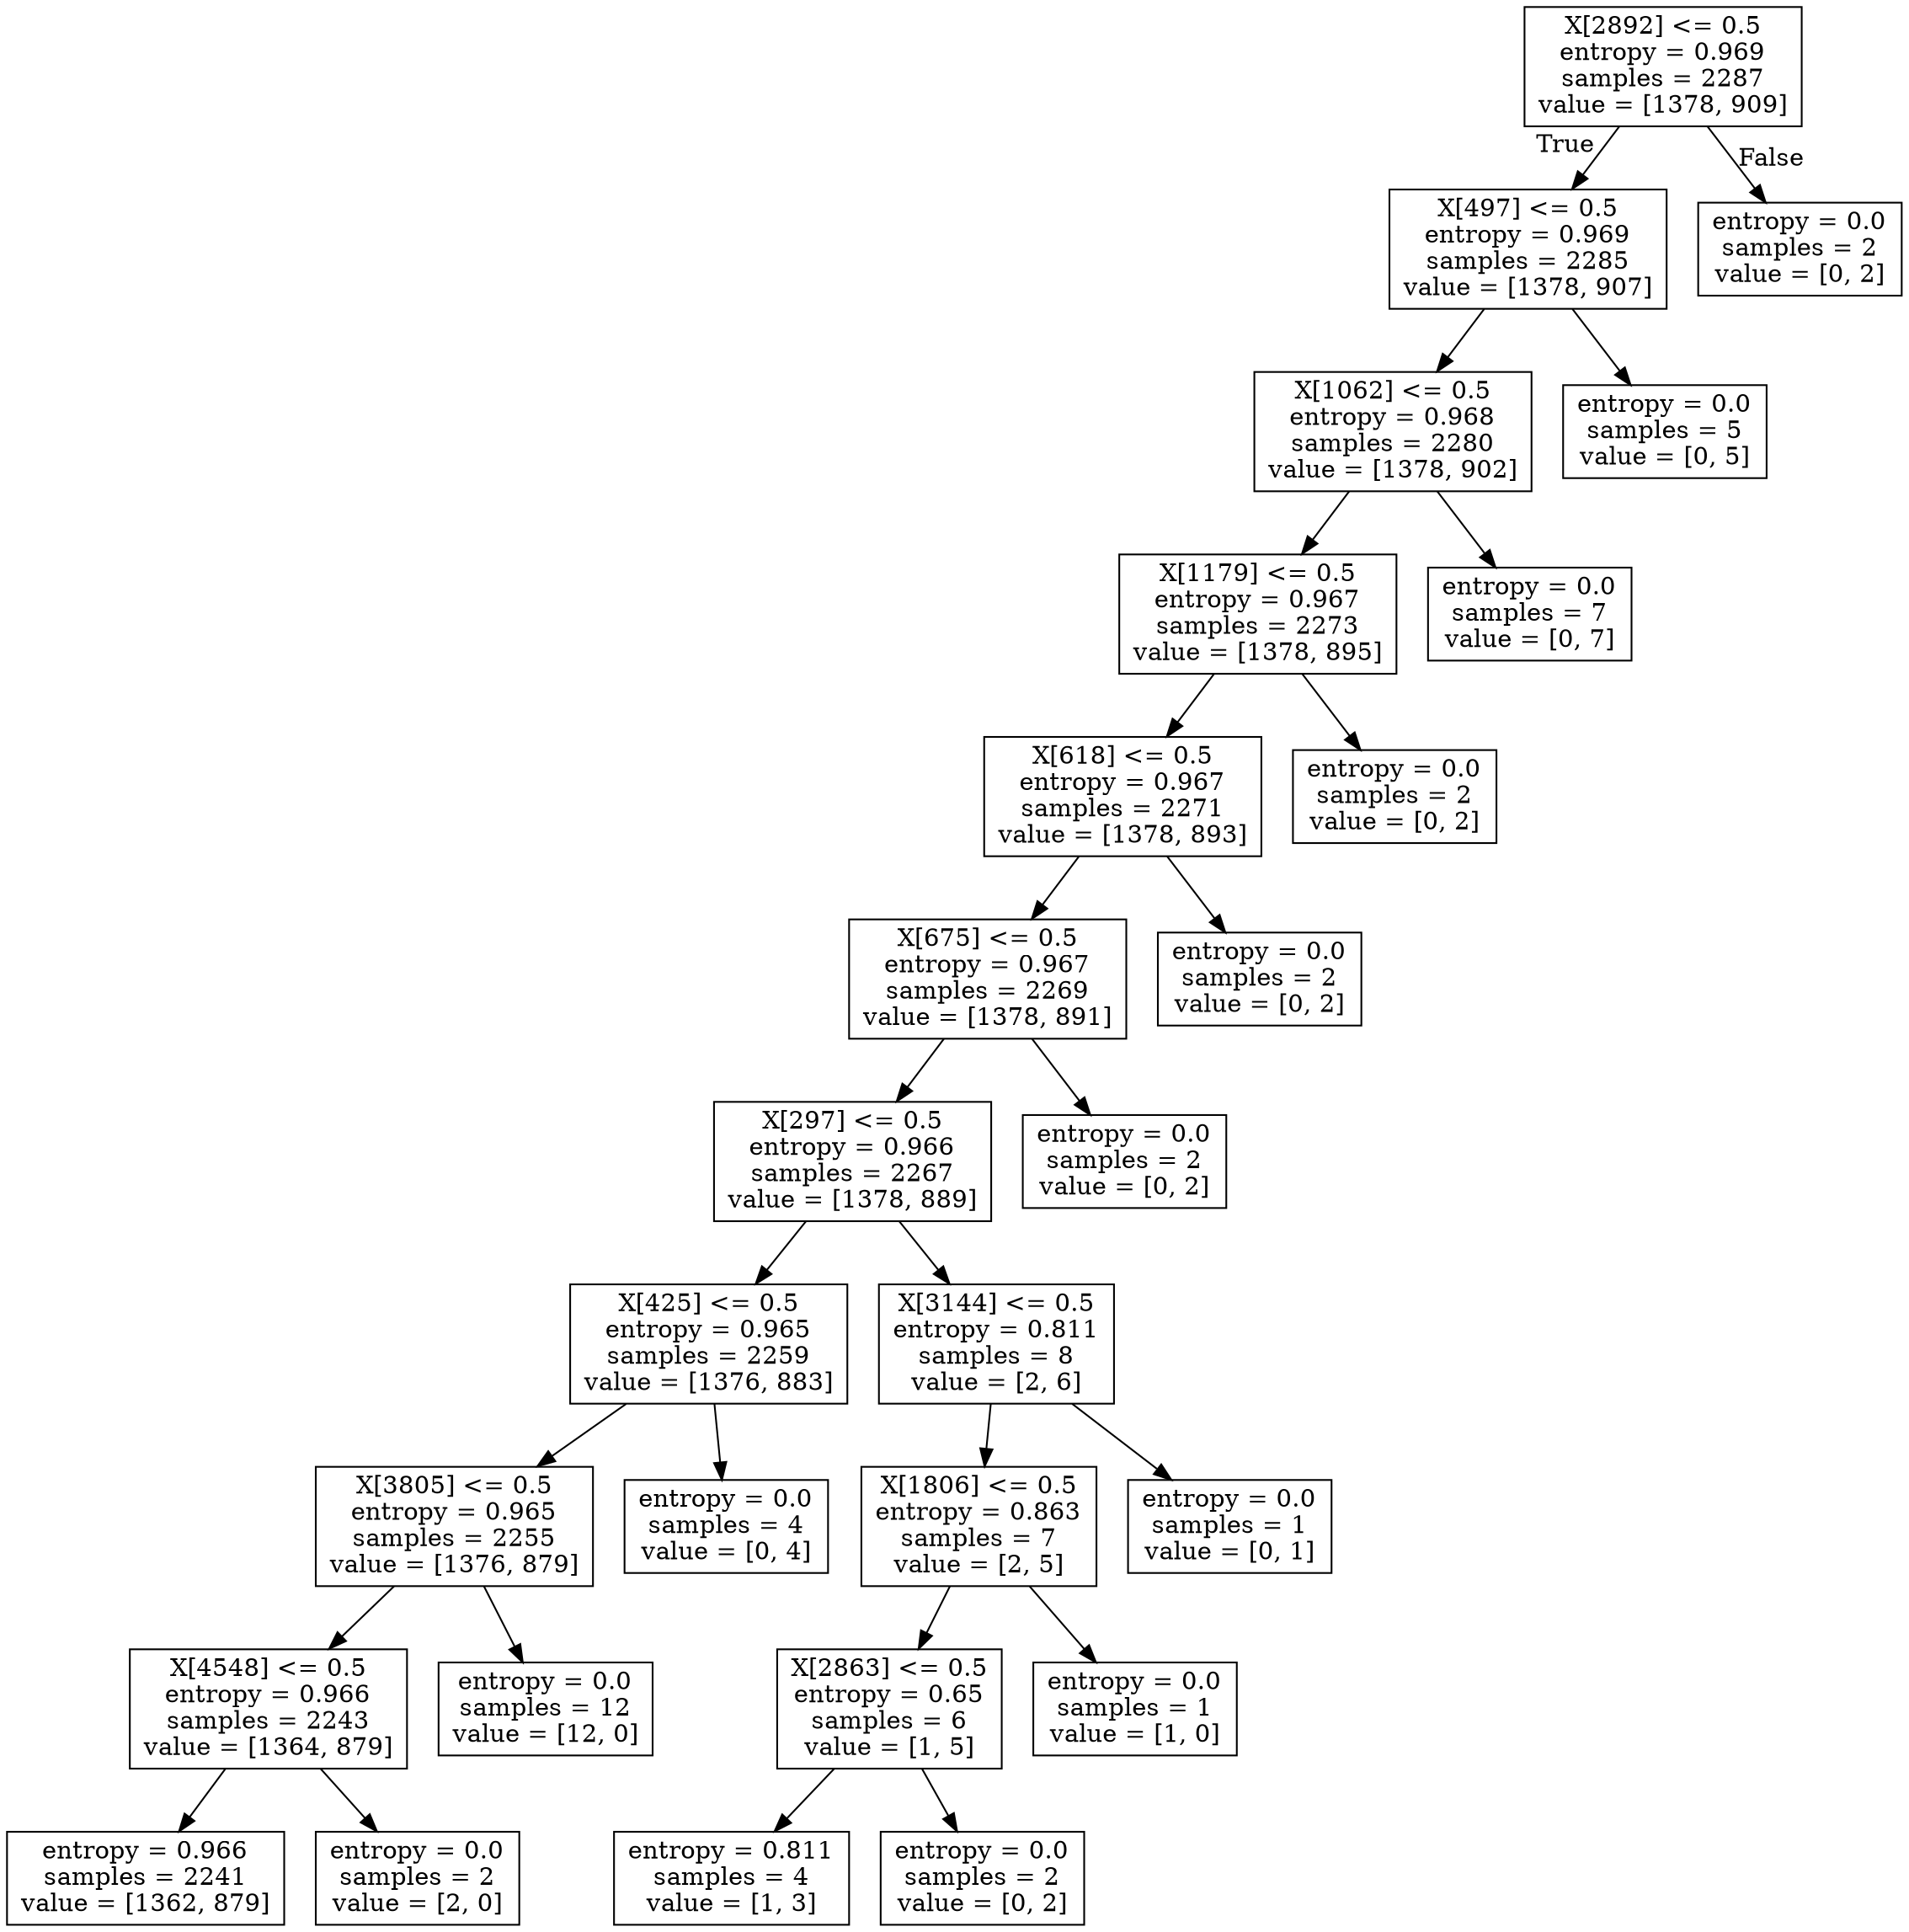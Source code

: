 digraph Tree {
node [shape=box] ;
0 [label="X[2892] <= 0.5\nentropy = 0.969\nsamples = 2287\nvalue = [1378, 909]"] ;
1 [label="X[497] <= 0.5\nentropy = 0.969\nsamples = 2285\nvalue = [1378, 907]"] ;
0 -> 1 [labeldistance=2.5, labelangle=45, headlabel="True"] ;
2 [label="X[1062] <= 0.5\nentropy = 0.968\nsamples = 2280\nvalue = [1378, 902]"] ;
1 -> 2 ;
3 [label="X[1179] <= 0.5\nentropy = 0.967\nsamples = 2273\nvalue = [1378, 895]"] ;
2 -> 3 ;
4 [label="X[618] <= 0.5\nentropy = 0.967\nsamples = 2271\nvalue = [1378, 893]"] ;
3 -> 4 ;
5 [label="X[675] <= 0.5\nentropy = 0.967\nsamples = 2269\nvalue = [1378, 891]"] ;
4 -> 5 ;
6 [label="X[297] <= 0.5\nentropy = 0.966\nsamples = 2267\nvalue = [1378, 889]"] ;
5 -> 6 ;
7 [label="X[425] <= 0.5\nentropy = 0.965\nsamples = 2259\nvalue = [1376, 883]"] ;
6 -> 7 ;
8 [label="X[3805] <= 0.5\nentropy = 0.965\nsamples = 2255\nvalue = [1376, 879]"] ;
7 -> 8 ;
9 [label="X[4548] <= 0.5\nentropy = 0.966\nsamples = 2243\nvalue = [1364, 879]"] ;
8 -> 9 ;
10 [label="entropy = 0.966\nsamples = 2241\nvalue = [1362, 879]"] ;
9 -> 10 ;
11 [label="entropy = 0.0\nsamples = 2\nvalue = [2, 0]"] ;
9 -> 11 ;
12 [label="entropy = 0.0\nsamples = 12\nvalue = [12, 0]"] ;
8 -> 12 ;
13 [label="entropy = 0.0\nsamples = 4\nvalue = [0, 4]"] ;
7 -> 13 ;
14 [label="X[3144] <= 0.5\nentropy = 0.811\nsamples = 8\nvalue = [2, 6]"] ;
6 -> 14 ;
15 [label="X[1806] <= 0.5\nentropy = 0.863\nsamples = 7\nvalue = [2, 5]"] ;
14 -> 15 ;
16 [label="X[2863] <= 0.5\nentropy = 0.65\nsamples = 6\nvalue = [1, 5]"] ;
15 -> 16 ;
17 [label="entropy = 0.811\nsamples = 4\nvalue = [1, 3]"] ;
16 -> 17 ;
18 [label="entropy = 0.0\nsamples = 2\nvalue = [0, 2]"] ;
16 -> 18 ;
19 [label="entropy = 0.0\nsamples = 1\nvalue = [1, 0]"] ;
15 -> 19 ;
20 [label="entropy = 0.0\nsamples = 1\nvalue = [0, 1]"] ;
14 -> 20 ;
21 [label="entropy = 0.0\nsamples = 2\nvalue = [0, 2]"] ;
5 -> 21 ;
22 [label="entropy = 0.0\nsamples = 2\nvalue = [0, 2]"] ;
4 -> 22 ;
23 [label="entropy = 0.0\nsamples = 2\nvalue = [0, 2]"] ;
3 -> 23 ;
24 [label="entropy = 0.0\nsamples = 7\nvalue = [0, 7]"] ;
2 -> 24 ;
25 [label="entropy = 0.0\nsamples = 5\nvalue = [0, 5]"] ;
1 -> 25 ;
26 [label="entropy = 0.0\nsamples = 2\nvalue = [0, 2]"] ;
0 -> 26 [labeldistance=2.5, labelangle=-45, headlabel="False"] ;
}